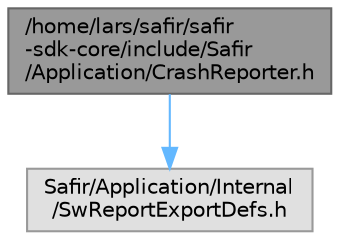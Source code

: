 digraph "/home/lars/safir/safir-sdk-core/include/Safir/Application/CrashReporter.h"
{
 // LATEX_PDF_SIZE
  bgcolor="transparent";
  edge [fontname=Helvetica,fontsize=10,labelfontname=Helvetica,labelfontsize=10];
  node [fontname=Helvetica,fontsize=10,shape=box,height=0.2,width=0.4];
  Node1 [label="/home/lars/safir/safir\l-sdk-core/include/Safir\l/Application/CrashReporter.h",height=0.2,width=0.4,color="gray40", fillcolor="grey60", style="filled", fontcolor="black",tooltip=" "];
  Node1 -> Node2 [color="steelblue1",style="solid"];
  Node2 [label="Safir/Application/Internal\l/SwReportExportDefs.h",height=0.2,width=0.4,color="grey60", fillcolor="#E0E0E0", style="filled",tooltip=" "];
}
